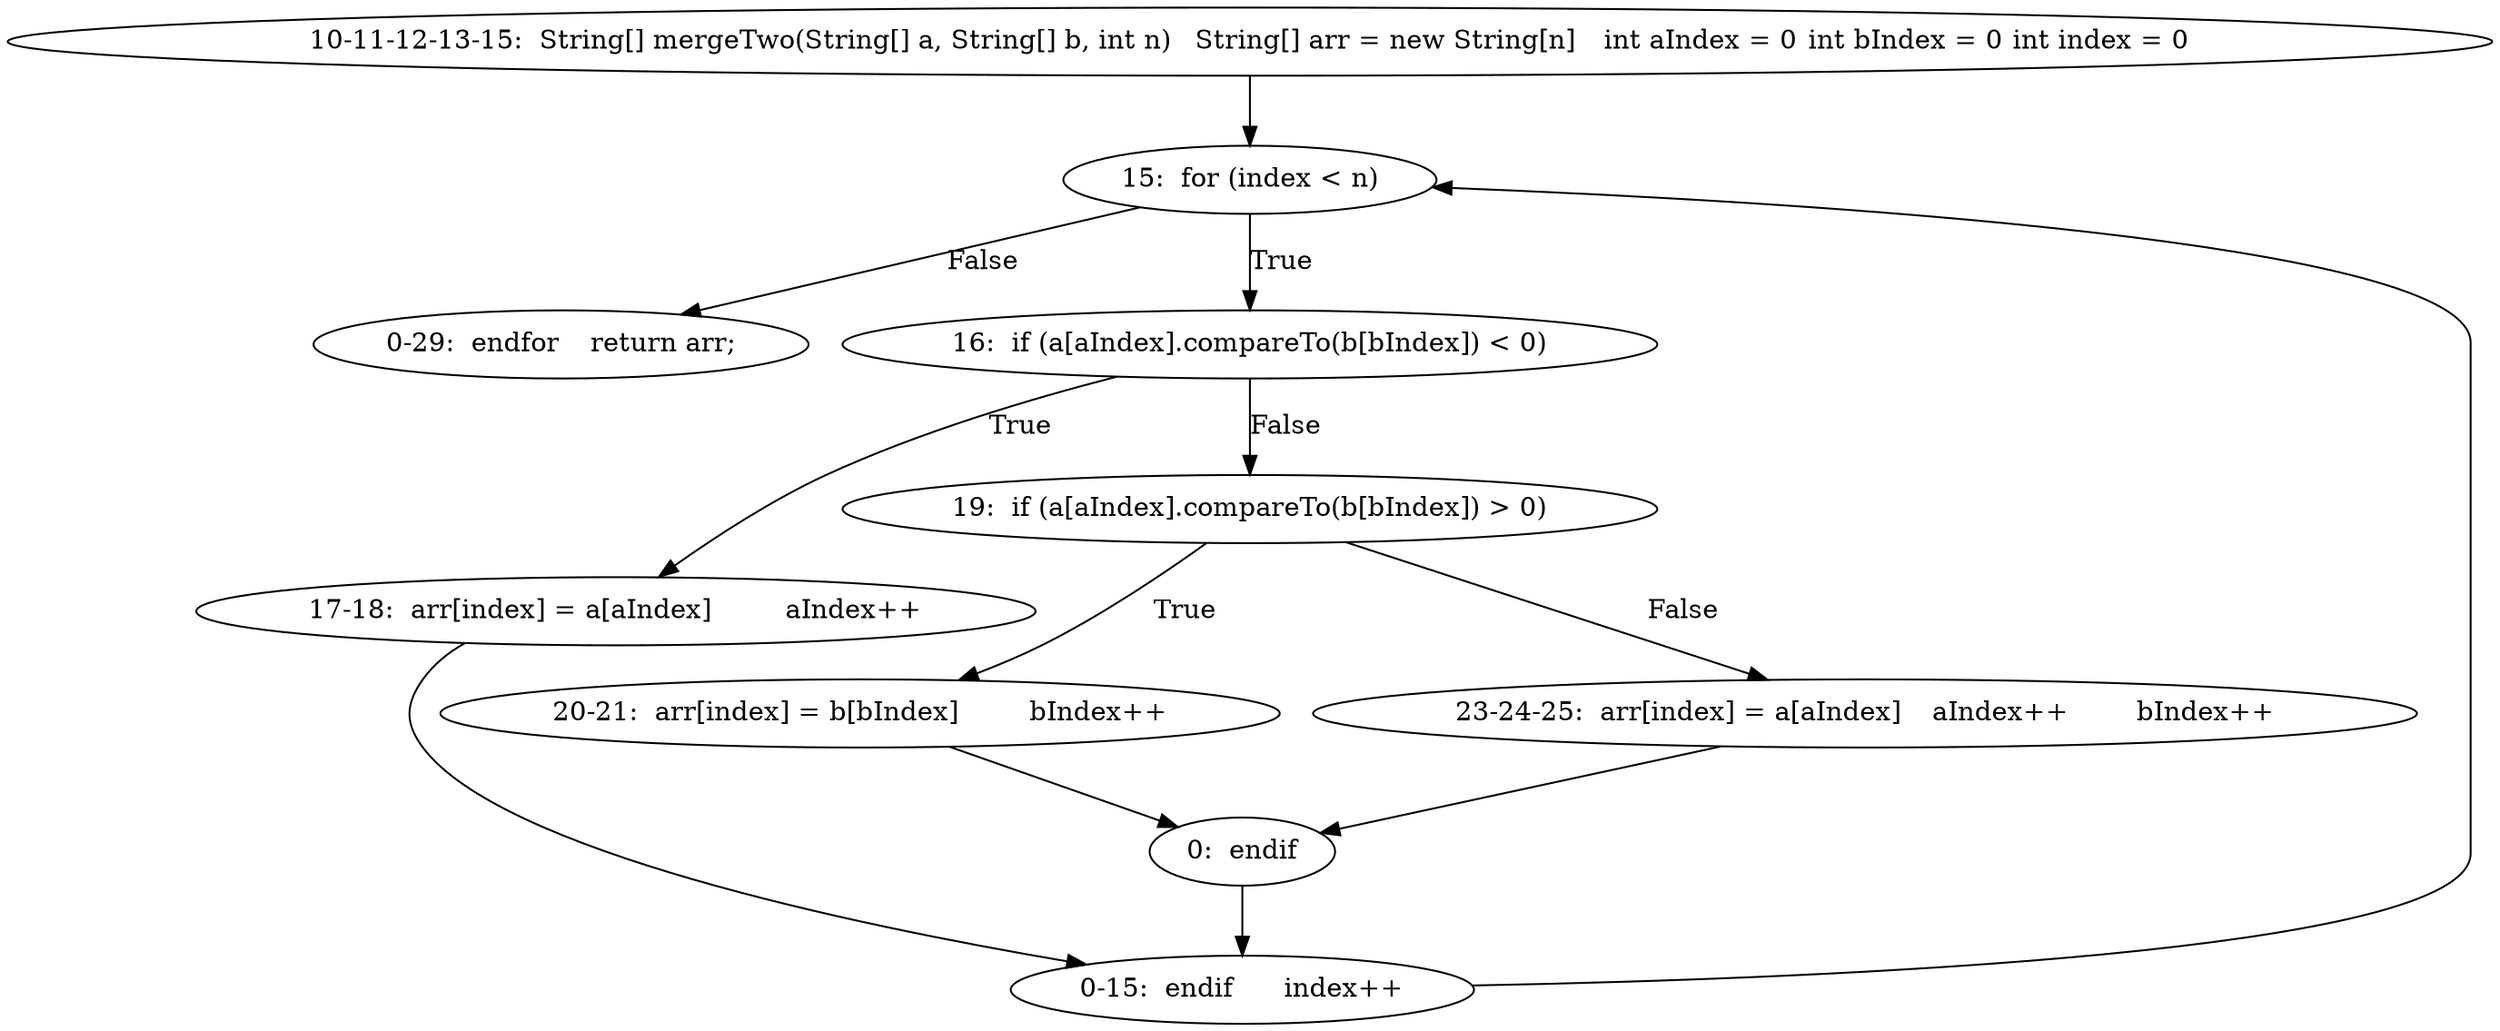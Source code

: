 digraph result_test { 
// graph-vertices
  a4  [label="10-11-12-13-15:  String[] mergeTwo(String[] a, String[] b, int n)	String[] arr = new String[n]	int aIndex = 0	int bIndex = 0	int index = 0"]; 
  5  [label="15:  for (index < n)"]; 
  a5  [label="0-29:  endfor	return arr;"]; 
  8  [label="16:  if (a[aIndex].compareTo(b[bIndex]) < 0)"]; 
  a6  [label="17-18:  arr[index] = a[aIndex]	aIndex++"]; 
  12  [label="19:  if (a[aIndex].compareTo(b[bIndex]) > 0)"]; 
  a7  [label="0-15:  endif	index++"]; 
  a8  [label="20-21:  arr[index] = b[bIndex]	bIndex++"]; 
  15  [label="0:  endif"]; 
  a10  [label="23-24-25:  arr[index] = a[aIndex]	aIndex++	bIndex++"]; 
// graph-edges
  a4 -> 5;
  5 -> a5  [label="False"]; 
  5 -> 8  [label="True"]; 
  8 -> a6  [label="True"]; 
  a6 -> a7;
  8 -> 12  [label="False"]; 
  12 -> a8  [label="True"]; 
  a8 -> 15;
  12 -> a10  [label="False"]; 
  a10 -> 15;
  15 -> a7;
  a7 -> 5;
}